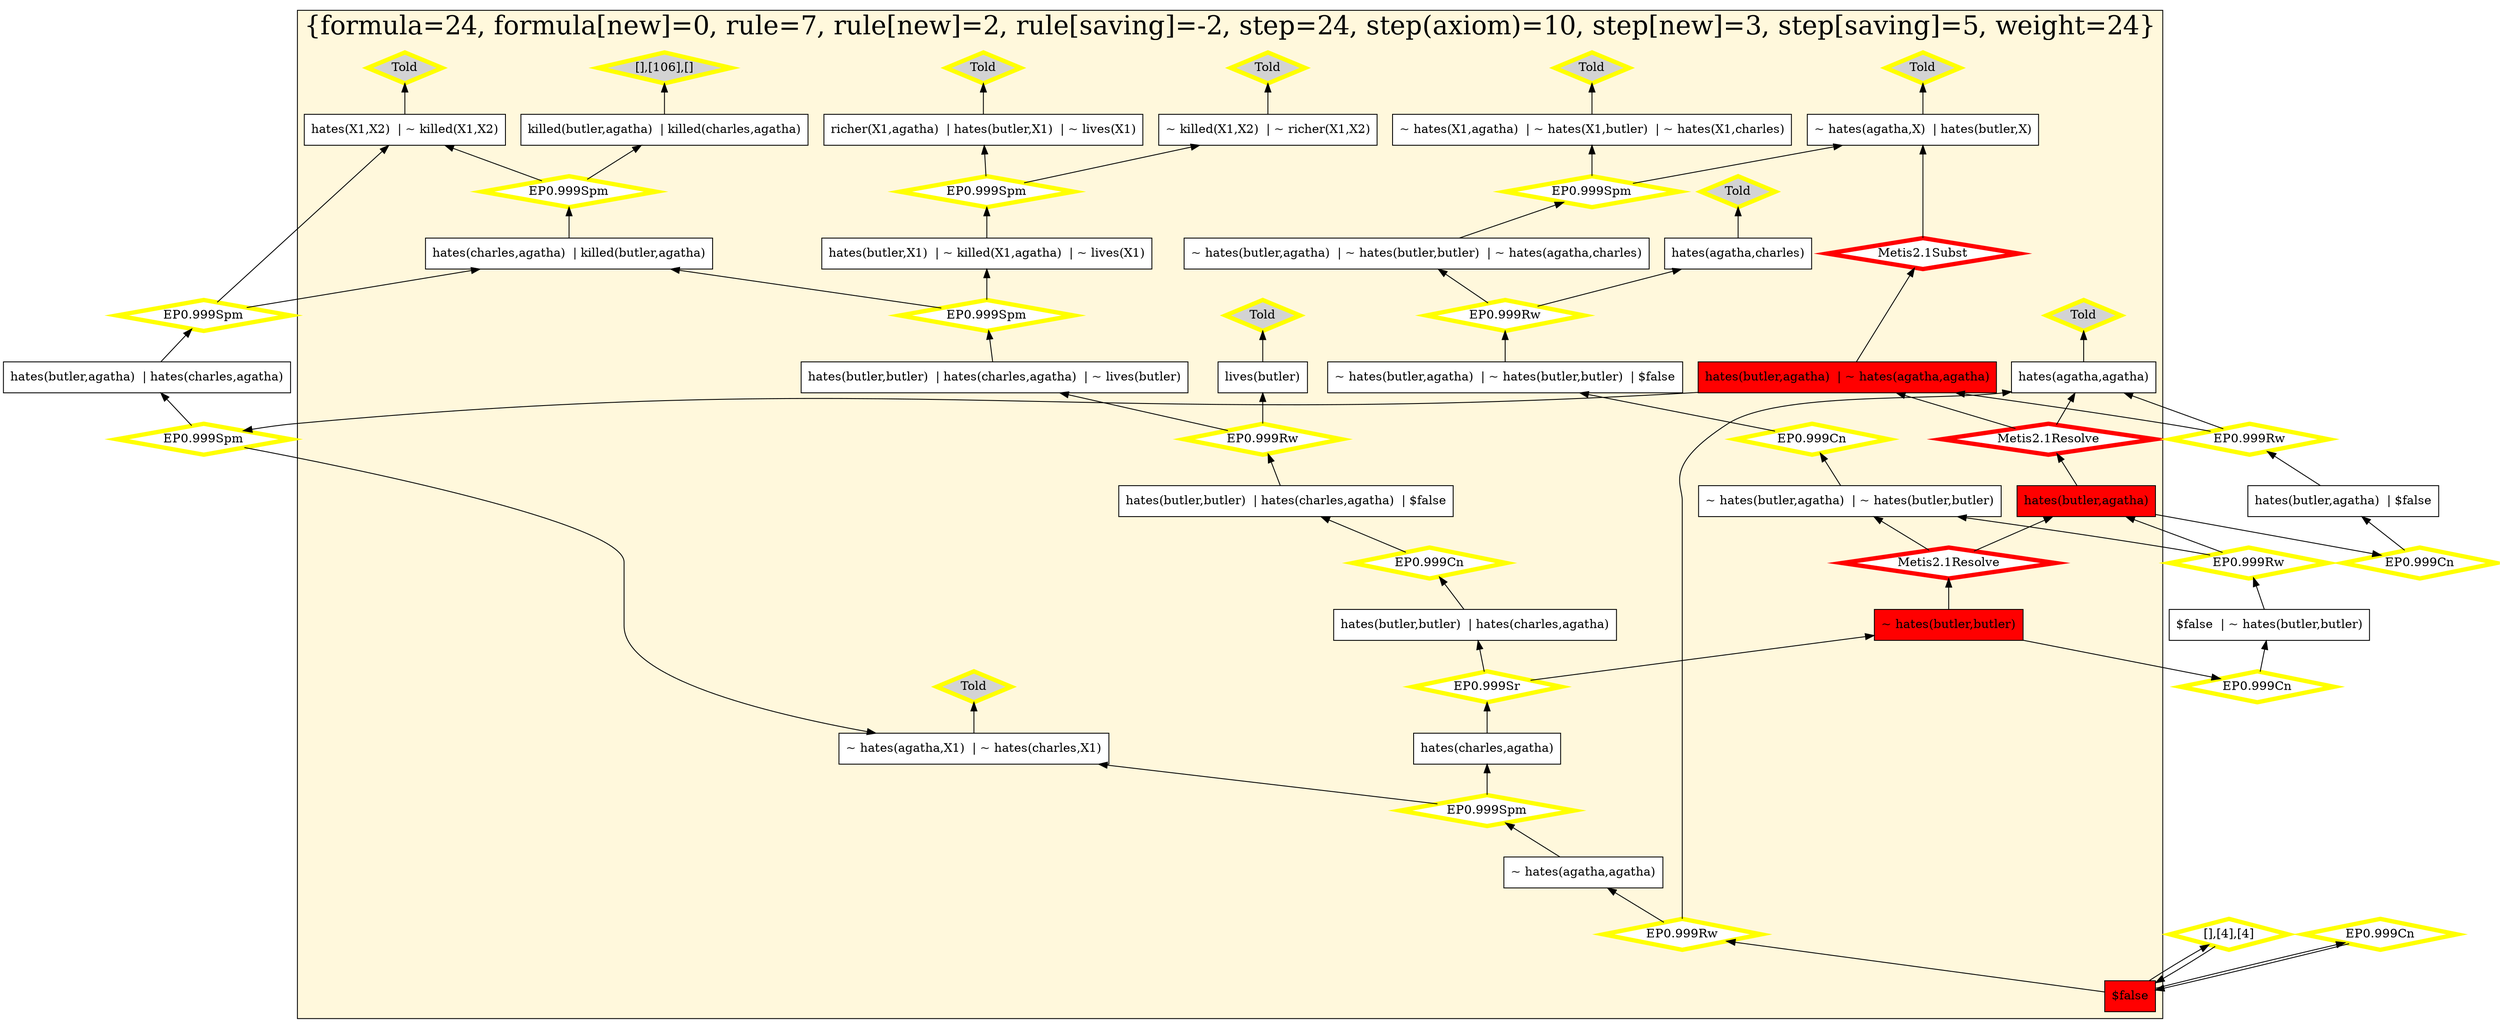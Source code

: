 digraph g 
{ rankdir=BT;
   
  "x_44" [ color="black" shape="box" label="hates(X1,X2)  | ~ killed(X1,X2)" fillcolor="white" style="filled"  ];
  "x_119" [ color="black" shape="box" label="~ hates(agatha,agatha)  | hates(butler,agatha)" fillcolor="red" style="filled"  ];
  "x_118" [ color="black" shape="box" label="~ hates(butler,agatha)  | ~ hates(butler,butler)" fillcolor="white" style="filled"  ];
  "x_121" [ color="black" shape="box" label="hates(butler,butler)  | hates(charles,agatha)  | ~ lives(butler)" fillcolor="white" style="filled"  ];
  "x_60" [ color="black" shape="box" label="hates(butler,X1)  | ~ hates(agatha,X1)" fillcolor="white" style="filled"  ];
  "x_6" [ color="black" shape="box" label="hates(butler,butler)  | hates(charles,agatha)" fillcolor="white" style="filled"  ];
  "x_123" [ color="black" shape="box" label="hates(charles,agatha)" fillcolor="white" style="filled"  ];
  "x_93" [ color="black" shape="box" label="richer(X1,agatha)  | hates(butler,X1)  | ~ lives(X1)" fillcolor="white" style="filled"  ];
  "x_83" [ color="black" shape="box" label="~ hates(butler,butler)" fillcolor="red" style="filled"  ];
  "x_49" [ color="black" shape="box" label="lives(butler)" fillcolor="white" style="filled"  ];
  "x_118" [ color="black" shape="box" label="~ hates(butler,agatha)  | ~ hates(butler,butler)" fillcolor="white" style="filled"  ];
  "x_85" [ color="black" shape="box" label="~ hates(X1,agatha)  | ~ hates(X1,butler)  | ~ hates(X1,charles)" fillcolor="white" style="filled"  ];
  "x_128" [ color="black" shape="box" label="hates(butler,agatha)  | hates(charles,agatha)" fillcolor="white" style="filled"  ];
  "x_87" [ color="black" shape="box" label="hates(butler,butler)  | hates(charles,agatha)  | $false" fillcolor="white" style="filled"  ];
  "x_20" [ color="black" shape="box" label="~ hates(butler,agatha)  | ~ hates(butler,butler)  | ~ hates(agatha,charles)" fillcolor="white" style="filled"  ];
  "x_19" [ color="black" shape="box" label="~ hates(butler,agatha)  | ~ hates(butler,butler)  | $false" fillcolor="white" style="filled"  ];
  "x_23" [ color="black" shape="box" label="hates(butler,X1)  | ~ killed(X1,agatha)  | ~ lives(X1)" fillcolor="white" style="filled"  ];
  "x_55" [ color="black" shape="box" label="hates(butler,agatha)" fillcolor="red" style="filled"  ];
  "x_25" [ color="black" shape="box" label="~ hates(agatha,agatha)" fillcolor="white" style="filled"  ];
  "x_83" [ color="black" shape="box" label="~ hates(butler,butler)" fillcolor="red" style="filled"  ];
  "x_13" [ color="black" shape="box" label="hates(agatha,agatha)" fillcolor="white" style="filled"  ];
  "x_13" [ color="black" shape="box" label="hates(agatha,agatha)" fillcolor="white" style="filled"  ];
  "x_119" [ color="black" shape="box" label="hates(butler,agatha)  | ~ hates(agatha,agatha)" fillcolor="red" style="filled"  ];
  "x_4" [ color="black" shape="box" label="$false" fillcolor="red" style="filled"  ];
  "x_4" [ color="black" shape="box" label="$false" fillcolor="red" style="filled"  ];
  "x_106" [ color="black" shape="box" label="killed(butler,agatha)  | killed(charles,agatha)" fillcolor="white" style="filled"  ];
  "x_4" [ color="black" shape="box" label="$false" fillcolor="red" style="filled"  ];
  "x_60" [ color="black" shape="box" label="~ hates(agatha,X)  | hates(butler,X)" fillcolor="white" style="filled"  ];
  "x_65" [ color="black" shape="box" label="$false  | ~ hates(butler,butler)" fillcolor="white" style="filled"  ];
  "x_108" [ color="black" shape="box" label="~ killed(X1,X2)  | ~ richer(X1,X2)" fillcolor="white" style="filled"  ];
  "x_68" [ color="black" shape="box" label="hates(charles,agatha)  | killed(butler,agatha)" fillcolor="white" style="filled"  ];
  "x_139" [ color="black" shape="box" label="hates(butler,agatha)  | $false" fillcolor="white" style="filled"  ];
  "x_131" [ color="black" shape="box" label="hates(agatha,charles)" fillcolor="white" style="filled"  ];
  "x_55" [ color="black" shape="box" label="hates(butler,agatha)" fillcolor="red" style="filled"  ];
  "x_99" [ color="black" shape="box" label="~ hates(agatha,X1)  | ~ hates(charles,X1)" fillcolor="white" style="filled"  ];
  "1450b6d7:1242c262046:-7f4e" [ URL="http://browser.inference-web.org/iwbrowser/BrowseNodeSet?url=http%3A%2F%2Finference-web.org%2Fproofs%2Ftptp%2FSolutions%2FPUZ%2FPUZ001-1%2FEP---1.1pre%2Fanswer.owl%23ns_7" color="yellow" shape="diamond" label="Told" fillcolor="lightgrey" style="filled" penwidth="5"  ];
  "x_13" -> "1450b6d7:1242c262046:-7f4e";
  "1450b6d7:1242c262046:-7f44" [ URL="http://browser.inference-web.org/iwbrowser/BrowseNodeSet?url=http%3A%2F%2Finference-web.org%2Fproofs%2Ftptp%2FSolutions%2FPUZ%2FPUZ001-1%2FEP---1.1pre%2Fanswer.owl%23ns_40" color="yellow" shape="diamond" label="EP0.999Sr" fillcolor="white" style="filled" penwidth="5"  ];
  "x_123" -> "1450b6d7:1242c262046:-7f44";
  "1450b6d7:1242c262046:-7f44" -> "x_6";
  "1450b6d7:1242c262046:-7f44" -> "x_83";
  "1450b6d7:1242c262046:-7ef8" [ URL="http://browser.inference-web.org/iwbrowser/BrowseNodeSet?url=http%3A%2F%2Finference-web.org%2Fproofs%2Ftptp%2FSolutions%2FPUZ%2FPUZ001-1%2FEP---1.1pre%2Fanswer.owl%23ns_26" color="yellow" shape="diamond" label="EP0.999Rw" fillcolor="white" style="filled" penwidth="5"  ];
  "x_87" -> "1450b6d7:1242c262046:-7ef8";
  "1450b6d7:1242c262046:-7ef8" -> "x_49";
  "1450b6d7:1242c262046:-7ef8" -> "x_121";
  "1450b6d7:1242c262046:-7efc" [ URL="http://browser.inference-web.org/iwbrowser/BrowseNodeSet?url=http%3A%2F%2Finference-web.org%2Fproofs%2Ftptp%2FSolutions%2FPUZ%2FPUZ001-1%2FEP---1.1pre%2Fanswer.owl%23ns_27" color="yellow" shape="diamond" label="EP0.999Cn" fillcolor="white" style="filled" penwidth="5"  ];
  "x_6" -> "1450b6d7:1242c262046:-7efc";
  "1450b6d7:1242c262046:-7efc" -> "x_87";
  "1450b6d7:1242c262046:-7f15" [ URL="http://browser.inference-web.org/iwbrowser/BrowseNodeSet?url=http%3A%2F%2Finference-web.org%2Fproofs%2Ftptp%2FSolutions%2FPUZ%2FPUZ001-1%2FEP---1.1pre%2Fanswer.owl%23ns_19" color="yellow" shape="diamond" label="EP0.999Rw" fillcolor="white" style="filled" penwidth="5"  ];
  "x_19" -> "1450b6d7:1242c262046:-7f15";
  "1450b6d7:1242c262046:-7f15" -> "x_20";
  "1450b6d7:1242c262046:-7f15" -> "x_131";
  "1450b6d7:1242c262046:-7ee4" [ URL="http://browser.inference-web.org/iwbrowser/BrowseNodeSet?url=http%3A%2F%2Finference-web.org%2Fproofs%2Ftptp%2FSolutions%2FPUZ%2FPUZ001-1%2FEP---1.1pre%2Fanswer.owl%23ns_11" color="yellow" shape="diamond" label="Told" fillcolor="lightgrey" style="filled" penwidth="5"  ];
  "x_93" -> "1450b6d7:1242c262046:-7ee4";
  "1450b6d7:1242c262046:-7f01" [ URL="http://browser.inference-web.org/iwbrowser/BrowseNodeSet?url=http%3A%2F%2Finference-web.org%2Fproofs%2Ftptp%2FSolutions%2FPUZ%2FPUZ001-1%2FEP---1.1pre%2Fanswer.owl%23ns_6" color="yellow" shape="diamond" label="Told" fillcolor="lightgrey" style="filled" penwidth="5"  ];
  "x_85" -> "1450b6d7:1242c262046:-7f01";
  "1450b6d7:1242c262046:-7f9e" [ URL="http://browser.inference-web.org/iwbrowser/BrowseNodeSet?url=http%3A%2F%2Finference-web.org%2Fproofs%2Ftptp%2FSolutions%2FPUZ%2FPUZ001-1%2FMetis---2.2%2Fanswer.owl%23ns_refute_0_20" color="red" shape="diamond" label="Metis2.1Subst" fillcolor="white" style="filled" penwidth="5"  ];
  "x_119" -> "1450b6d7:1242c262046:-7f9e";
  "1450b6d7:1242c262046:-7f9e" -> "x_60";
  "1450b6d7:1242c262046:-7ef3" [ URL="http://browser.inference-web.org/iwbrowser/BrowseNodeSet?url=http%3A%2F%2Finference-web.org%2Fproofs%2Ftptp%2FSolutions%2FPUZ%2FPUZ001-1%2FEP---1.1pre%2Fanswer.owl%23ns_2" color="yellow" shape="diamond" label="Told" fillcolor="lightgrey" style="filled" penwidth="5"  ];
  "x_49" -> "1450b6d7:1242c262046:-7ef3";
  "1450b6d7:1242c262046:-7f0b" [ URL="http://browser.inference-web.org/iwbrowser/BrowseNodeSet?url=http%3A%2F%2Finference-web.org%2Fproofs%2Ftptp%2FSolutions%2FPUZ%2FPUZ001-1%2FEP---1.1pre%2Fanswer.owl%23ns_18" color="yellow" shape="diamond" label="EP0.999Spm" fillcolor="white" style="filled" penwidth="5"  ];
  "x_20" -> "1450b6d7:1242c262046:-7f0b";
  "1450b6d7:1242c262046:-7f0b" -> "x_60";
  "1450b6d7:1242c262046:-7f0b" -> "x_85";
  "1450b6d7:1242c262046:-7f5b" [ URL="http://browser.inference-web.org/iwbrowser/BrowseNodeSet?url=http%3A%2F%2Finference-web.org%2Fproofs%2Ftptp%2FSolutions%2FPUZ%2FPUZ001-1%2FEP---1.1pre%2Fanswer.owl%23answer" color="yellow" shape="diamond" label="[],[4],[4]" fillcolor="white" style="filled" penwidth="5"  ];
  "x_4" -> "1450b6d7:1242c262046:-7f5b";
  "1450b6d7:1242c262046:-7f5b" -> "x_4";
  "1450b6d7:1242c262046:-7f23" [ URL="http://browser.inference-web.org/iwbrowser/BrowseNodeSet?url=http%3A%2F%2Finference-web.org%2Fproofs%2Ftptp%2FSolutions%2FPUZ%2FPUZ001-1%2FEP---1.1pre%2Fanswer.owl%23ns_9" color="yellow" shape="diamond" label="Told" fillcolor="lightgrey" style="filled" penwidth="5"  ];
  "x_44" -> "1450b6d7:1242c262046:-7f23";
  "1450b6d7:1242c262046:-7edf" [ URL="http://browser.inference-web.org/iwbrowser/BrowseNodeSet?url=http%3A%2F%2Finference-web.org%2Fproofs%2Ftptp%2FSolutions%2FPUZ%2FPUZ001-1%2FEP---1.1pre%2Fanswer.owl%23ns_4" color="yellow" shape="diamond" label="Told" fillcolor="lightgrey" style="filled" penwidth="5"  ];
  "x_108" -> "1450b6d7:1242c262046:-7edf";
  "1450b6d7:1242c262046:-7f19" [ URL="http://browser.inference-web.org/iwbrowser/BrowseNodeSet?url=http%3A%2F%2Finference-web.org%2Fproofs%2Ftptp%2FSolutions%2FPUZ%2FPUZ001-1%2FEP---1.1pre%2Fanswer.owl%23ns_20" color="yellow" shape="diamond" label="EP0.999Cn" fillcolor="white" style="filled" penwidth="5"  ];
  "x_118" -> "1450b6d7:1242c262046:-7f19";
  "1450b6d7:1242c262046:-7f19" -> "x_19";
  "1450b6d7:1242c262046:-7f57" [ URL="http://browser.inference-web.org/iwbrowser/BrowseNodeSet?url=http%3A%2F%2Finference-web.org%2Fproofs%2Ftptp%2FSolutions%2FPUZ%2FPUZ001-1%2FEP---1.1pre%2Fanswer.owl%23ns_44" color="yellow" shape="diamond" label="EP0.999Cn" fillcolor="white" style="filled" penwidth="5"  ];
  "x_4" -> "1450b6d7:1242c262046:-7f57";
  "1450b6d7:1242c262046:-7f57" -> "x_4";
  "1450b6d7:1242c262046:-7f10" [ URL="http://browser.inference-web.org/iwbrowser/BrowseNodeSet?url=http%3A%2F%2Finference-web.org%2Fproofs%2Ftptp%2FSolutions%2FPUZ%2FPUZ001-1%2FEP---1.1pre%2Fanswer.owl%23ns_8" color="yellow" shape="diamond" label="Told" fillcolor="lightgrey" style="filled" penwidth="5"  ];
  "x_131" -> "1450b6d7:1242c262046:-7f10";
  "1450b6d7:1242c262046:-7f28" [ URL="http://browser.inference-web.org/iwbrowser/BrowseNodeSet?url=http%3A%2F%2Finference-web.org%2Fproofs%2Ftptp%2FSolutions%2FPUZ%2FPUZ001-1%2FEP---1.1pre%2Fanswer.owl%23ns_24" color="yellow" shape="diamond" label="EP0.999Spm" fillcolor="white" style="filled" penwidth="5"  ];
  "x_128" -> "1450b6d7:1242c262046:-7f28";
  "1450b6d7:1242c262046:-7f28" -> "x_44";
  "1450b6d7:1242c262046:-7f28" -> "x_68";
  "1450b6d7:1242c262046:-7f36" [ URL="http://browser.inference-web.org/iwbrowser/BrowseNodeSet?url=http%3A%2F%2Finference-web.org%2Fproofs%2Ftptp%2FSolutions%2FPUZ%2FPUZ001-1%2FEP---1.1pre%2Fanswer.owl%23ns_35" color="yellow" shape="diamond" label="EP0.999Cn" fillcolor="white" style="filled" penwidth="5"  ];
  "x_55" -> "1450b6d7:1242c262046:-7f36";
  "1450b6d7:1242c262046:-7f36" -> "x_139";
  "1450b6d7:1242c262046:-7f53" [ URL="http://browser.inference-web.org/iwbrowser/BrowseNodeSet?url=http%3A%2F%2Finference-web.org%2Fproofs%2Ftptp%2FSolutions%2FPUZ%2FPUZ001-1%2FEP---1.1pre%2Fanswer.owl%23ns_43" color="yellow" shape="diamond" label="EP0.999Rw" fillcolor="white" style="filled" penwidth="5"  ];
  "x_4" -> "1450b6d7:1242c262046:-7f53";
  "1450b6d7:1242c262046:-7f53" -> "x_13";
  "1450b6d7:1242c262046:-7f53" -> "x_25";
  "1450b6d7:1242c262046:-7fcf" [ URL="http://browser.inference-web.org/iwbrowser/BrowseNodeSet?url=http%3A%2F%2Finference-web.org%2Fproofs%2Ftptp%2FSolutions%2FPUZ%2FPUZ001-1%2FMetis---2.2%2Fanswer.owl%23ns_refute_0_22" color="red" shape="diamond" label="Metis2.1Resolve" fillcolor="white" style="filled" penwidth="5"  ];
  "x_83" -> "1450b6d7:1242c262046:-7fcf";
  "1450b6d7:1242c262046:-7fcf" -> "x_55";
  "1450b6d7:1242c262046:-7fcf" -> "x_118";
  "1450b6d7:1242c262046:-7f3f" [ URL="http://browser.inference-web.org/iwbrowser/BrowseNodeSet?url=http%3A%2F%2Finference-web.org%2Fproofs%2Ftptp%2FSolutions%2FPUZ%2FPUZ001-1%2FEP---1.1pre%2Fanswer.owl%23ns_38" color="yellow" shape="diamond" label="EP0.999Cn" fillcolor="white" style="filled" penwidth="5"  ];
  "x_83" -> "1450b6d7:1242c262046:-7f3f";
  "1450b6d7:1242c262046:-7f3f" -> "x_65";
  "1450b6d7:1242c262046:-7f06" [ URL="http://browser.inference-web.org/iwbrowser/BrowseNodeSet?url=http%3A%2F%2Finference-web.org%2Fproofs%2Ftptp%2FSolutions%2FPUZ%2FPUZ001-1%2FEP---1.1pre%2Fanswer.owl%23ns_10" color="yellow" shape="diamond" label="Told" fillcolor="lightgrey" style="filled" penwidth="5"  ];
  "x_60" -> "1450b6d7:1242c262046:-7f06";
  "1450b6d7:1242c262046:-7f1e" [ URL="http://browser.inference-web.org/iwbrowser/BrowseNodeSet?url=http%3A%2F%2Finference-web.org%2Fproofs%2Ftptp%2FSolutions%2FPUZ%2FPUZ001-1%2FEP---1.1pre%2Fanswer.owl%23ns_5" color="yellow" shape="diamond" label="Told" fillcolor="lightgrey" style="filled" penwidth="5"  ];
  "x_99" -> "1450b6d7:1242c262046:-7f1e";
  "1450b6d7:1242c262046:-7f32" [ URL="http://browser.inference-web.org/iwbrowser/BrowseNodeSet?url=http%3A%2F%2Finference-web.org%2Fproofs%2Ftptp%2FSolutions%2FPUZ%2FPUZ001-1%2FEP---1.1pre%2Fanswer.owl%23ns_34" color="yellow" shape="diamond" label="EP0.999Rw" fillcolor="white" style="filled" penwidth="5"  ];
  "x_139" -> "1450b6d7:1242c262046:-7f32";
  "1450b6d7:1242c262046:-7f32" -> "x_13";
  "1450b6d7:1242c262046:-7f32" -> "x_119";
  "1450b6d7:1242c262046:-7f65" [ URL="http://browser.inference-web.org/iwbrowser/BrowseNodeSet?url=http%3A%2F%2Finference-web.org%2Fproofs%2Ftptp%2FSolutions%2FPUZ%2FPUZ001-1%2FEP---1.1pre%2Fanswer.owl%23ns_13" color="yellow" shape="diamond" label="EP0.999Spm" fillcolor="white" style="filled" penwidth="5"  ];
  "x_68" -> "1450b6d7:1242c262046:-7f65";
  "1450b6d7:1242c262046:-7f65" -> "x_44";
  "1450b6d7:1242c262046:-7f65" -> "x_106";
  "1450b6d7:1242c262046:-7f60" [ URL="http://browser.inference-web.org/iwbrowser/BrowseNodeSet?url=http%3A%2F%2Finference-web.org%2Fproofs%2Ftptp%2FSolutions%2FPUZ%2FPUZ001-1%2FEP---1.1pre%2Fanswer.owl%23ns_12" color="yellow" shape="diamond" label="[],[106],[]" fillcolor="lightgrey" style="filled" penwidth="5"  ];
  "x_106" -> "1450b6d7:1242c262046:-7f60";
  "1450b6d7:1242c262046:-7eee" [ URL="http://browser.inference-web.org/iwbrowser/BrowseNodeSet?url=http%3A%2F%2Finference-web.org%2Fproofs%2Ftptp%2FSolutions%2FPUZ%2FPUZ001-1%2FEP---1.1pre%2Fanswer.owl%23ns_25" color="yellow" shape="diamond" label="EP0.999Spm" fillcolor="white" style="filled" penwidth="5"  ];
  "x_121" -> "1450b6d7:1242c262046:-7eee";
  "1450b6d7:1242c262046:-7eee" -> "x_23";
  "1450b6d7:1242c262046:-7eee" -> "x_68";
  "1450b6d7:1242c262046:-7f2d" [ URL="http://browser.inference-web.org/iwbrowser/BrowseNodeSet?url=http%3A%2F%2Finference-web.org%2Fproofs%2Ftptp%2FSolutions%2FPUZ%2FPUZ001-1%2FEP---1.1pre%2Fanswer.owl%23ns_33" color="yellow" shape="diamond" label="EP0.999Spm" fillcolor="white" style="filled" penwidth="5"  ];
  "x_119" -> "1450b6d7:1242c262046:-7f2d";
  "1450b6d7:1242c262046:-7f2d" -> "x_99";
  "1450b6d7:1242c262046:-7f2d" -> "x_128";
  "1450b6d7:1242c262046:-7ee9" [ URL="http://browser.inference-web.org/iwbrowser/BrowseNodeSet?url=http%3A%2F%2Finference-web.org%2Fproofs%2Ftptp%2FSolutions%2FPUZ%2FPUZ001-1%2FEP---1.1pre%2Fanswer.owl%23ns_14" color="yellow" shape="diamond" label="EP0.999Spm" fillcolor="white" style="filled" penwidth="5"  ];
  "x_23" -> "1450b6d7:1242c262046:-7ee9";
  "1450b6d7:1242c262046:-7ee9" -> "x_93";
  "1450b6d7:1242c262046:-7ee9" -> "x_108";
  "1450b6d7:1242c262046:-7f49" [ URL="http://browser.inference-web.org/iwbrowser/BrowseNodeSet?url=http%3A%2F%2Finference-web.org%2Fproofs%2Ftptp%2FSolutions%2FPUZ%2FPUZ001-1%2FEP---1.1pre%2Fanswer.owl%23ns_41" color="yellow" shape="diamond" label="EP0.999Spm" fillcolor="white" style="filled" penwidth="5"  ];
  "x_25" -> "1450b6d7:1242c262046:-7f49";
  "1450b6d7:1242c262046:-7f49" -> "x_99";
  "1450b6d7:1242c262046:-7f49" -> "x_123";
  "1450b6d7:1242c262046:-7f3b" [ URL="http://browser.inference-web.org/iwbrowser/BrowseNodeSet?url=http%3A%2F%2Finference-web.org%2Fproofs%2Ftptp%2FSolutions%2FPUZ%2FPUZ001-1%2FEP---1.1pre%2Fanswer.owl%23ns_37" color="yellow" shape="diamond" label="EP0.999Rw" fillcolor="white" style="filled" penwidth="5"  ];
  "x_65" -> "1450b6d7:1242c262046:-7f3b";
  "1450b6d7:1242c262046:-7f3b" -> "x_55";
  "1450b6d7:1242c262046:-7f3b" -> "x_118";
  "1450b6d7:1242c262046:-7fa3" [ URL="http://browser.inference-web.org/iwbrowser/BrowseNodeSet?url=http%3A%2F%2Finference-web.org%2Fproofs%2Ftptp%2FSolutions%2FPUZ%2FPUZ001-1%2FMetis---2.2%2Fanswer.owl%23ns_refute_0_21" color="red" shape="diamond" label="Metis2.1Resolve" fillcolor="white" style="filled" penwidth="5"  ];
  "x_55" -> "1450b6d7:1242c262046:-7fa3";
  "1450b6d7:1242c262046:-7fa3" -> "x_13";
  "1450b6d7:1242c262046:-7fa3" -> "x_119";
  
 subgraph cluster_opt 
{ labelloc=b label="{formula=24, formula[new]=0, rule=7, rule[new]=2, rule[saving]=-2, step=24, step(axiom)=10, step[new]=3, step[saving]=5, weight=24}" 
 fontsize=30 fillcolor=cornsilk style=filled 
  x_68 ; x_4 ; x_99 ; x_6 ; x_108 ; x_131 ; x_106 ; x_13 ; x_44 ; x_119 ; x_85 ; x_118 ; x_49 ; x_87 ; x_19 ; x_55 ; x_20 ; x_23 ; x_83 ; x_93 ; x_25 ; x_123 ; x_121 ; x_60 ; "1450b6d7:1242c262046:-7f10" ;
 "1450b6d7:1242c262046:-7f4e" ;
 "1450b6d7:1242c262046:-7f44" ;
 "1450b6d7:1242c262046:-7ef8" ;
 "1450b6d7:1242c262046:-7efc" ;
 "1450b6d7:1242c262046:-7f53" ;
 "1450b6d7:1242c262046:-7fcf" ;
 "1450b6d7:1242c262046:-7ee4" ;
 "1450b6d7:1242c262046:-7f15" ;
 "1450b6d7:1242c262046:-7f01" ;
 "1450b6d7:1242c262046:-7f1e" ;
 "1450b6d7:1242c262046:-7f06" ;
 "1450b6d7:1242c262046:-7f65" ;
 "1450b6d7:1242c262046:-7f9e" ;
 "1450b6d7:1242c262046:-7f60" ;
 "1450b6d7:1242c262046:-7ef3" ;
 "1450b6d7:1242c262046:-7eee" ;
 "1450b6d7:1242c262046:-7f0b" ;
 "1450b6d7:1242c262046:-7f23" ;
 "1450b6d7:1242c262046:-7ee9" ;
 "1450b6d7:1242c262046:-7f49" ;
 "1450b6d7:1242c262046:-7edf" ;
 "1450b6d7:1242c262046:-7f19" ;
 "1450b6d7:1242c262046:-7fa3" ;
 
}
 
}
